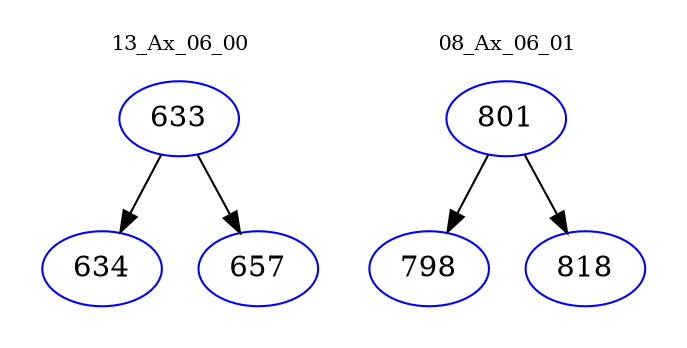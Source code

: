 digraph{
subgraph cluster_0 {
color = white
label = "13_Ax_06_00";
fontsize=10;
T0_633 [label="633", color="blue"]
T0_633 -> T0_634 [color="black"]
T0_634 [label="634", color="blue"]
T0_633 -> T0_657 [color="black"]
T0_657 [label="657", color="blue"]
}
subgraph cluster_1 {
color = white
label = "08_Ax_06_01";
fontsize=10;
T1_801 [label="801", color="blue"]
T1_801 -> T1_798 [color="black"]
T1_798 [label="798", color="blue"]
T1_801 -> T1_818 [color="black"]
T1_818 [label="818", color="blue"]
}
}

